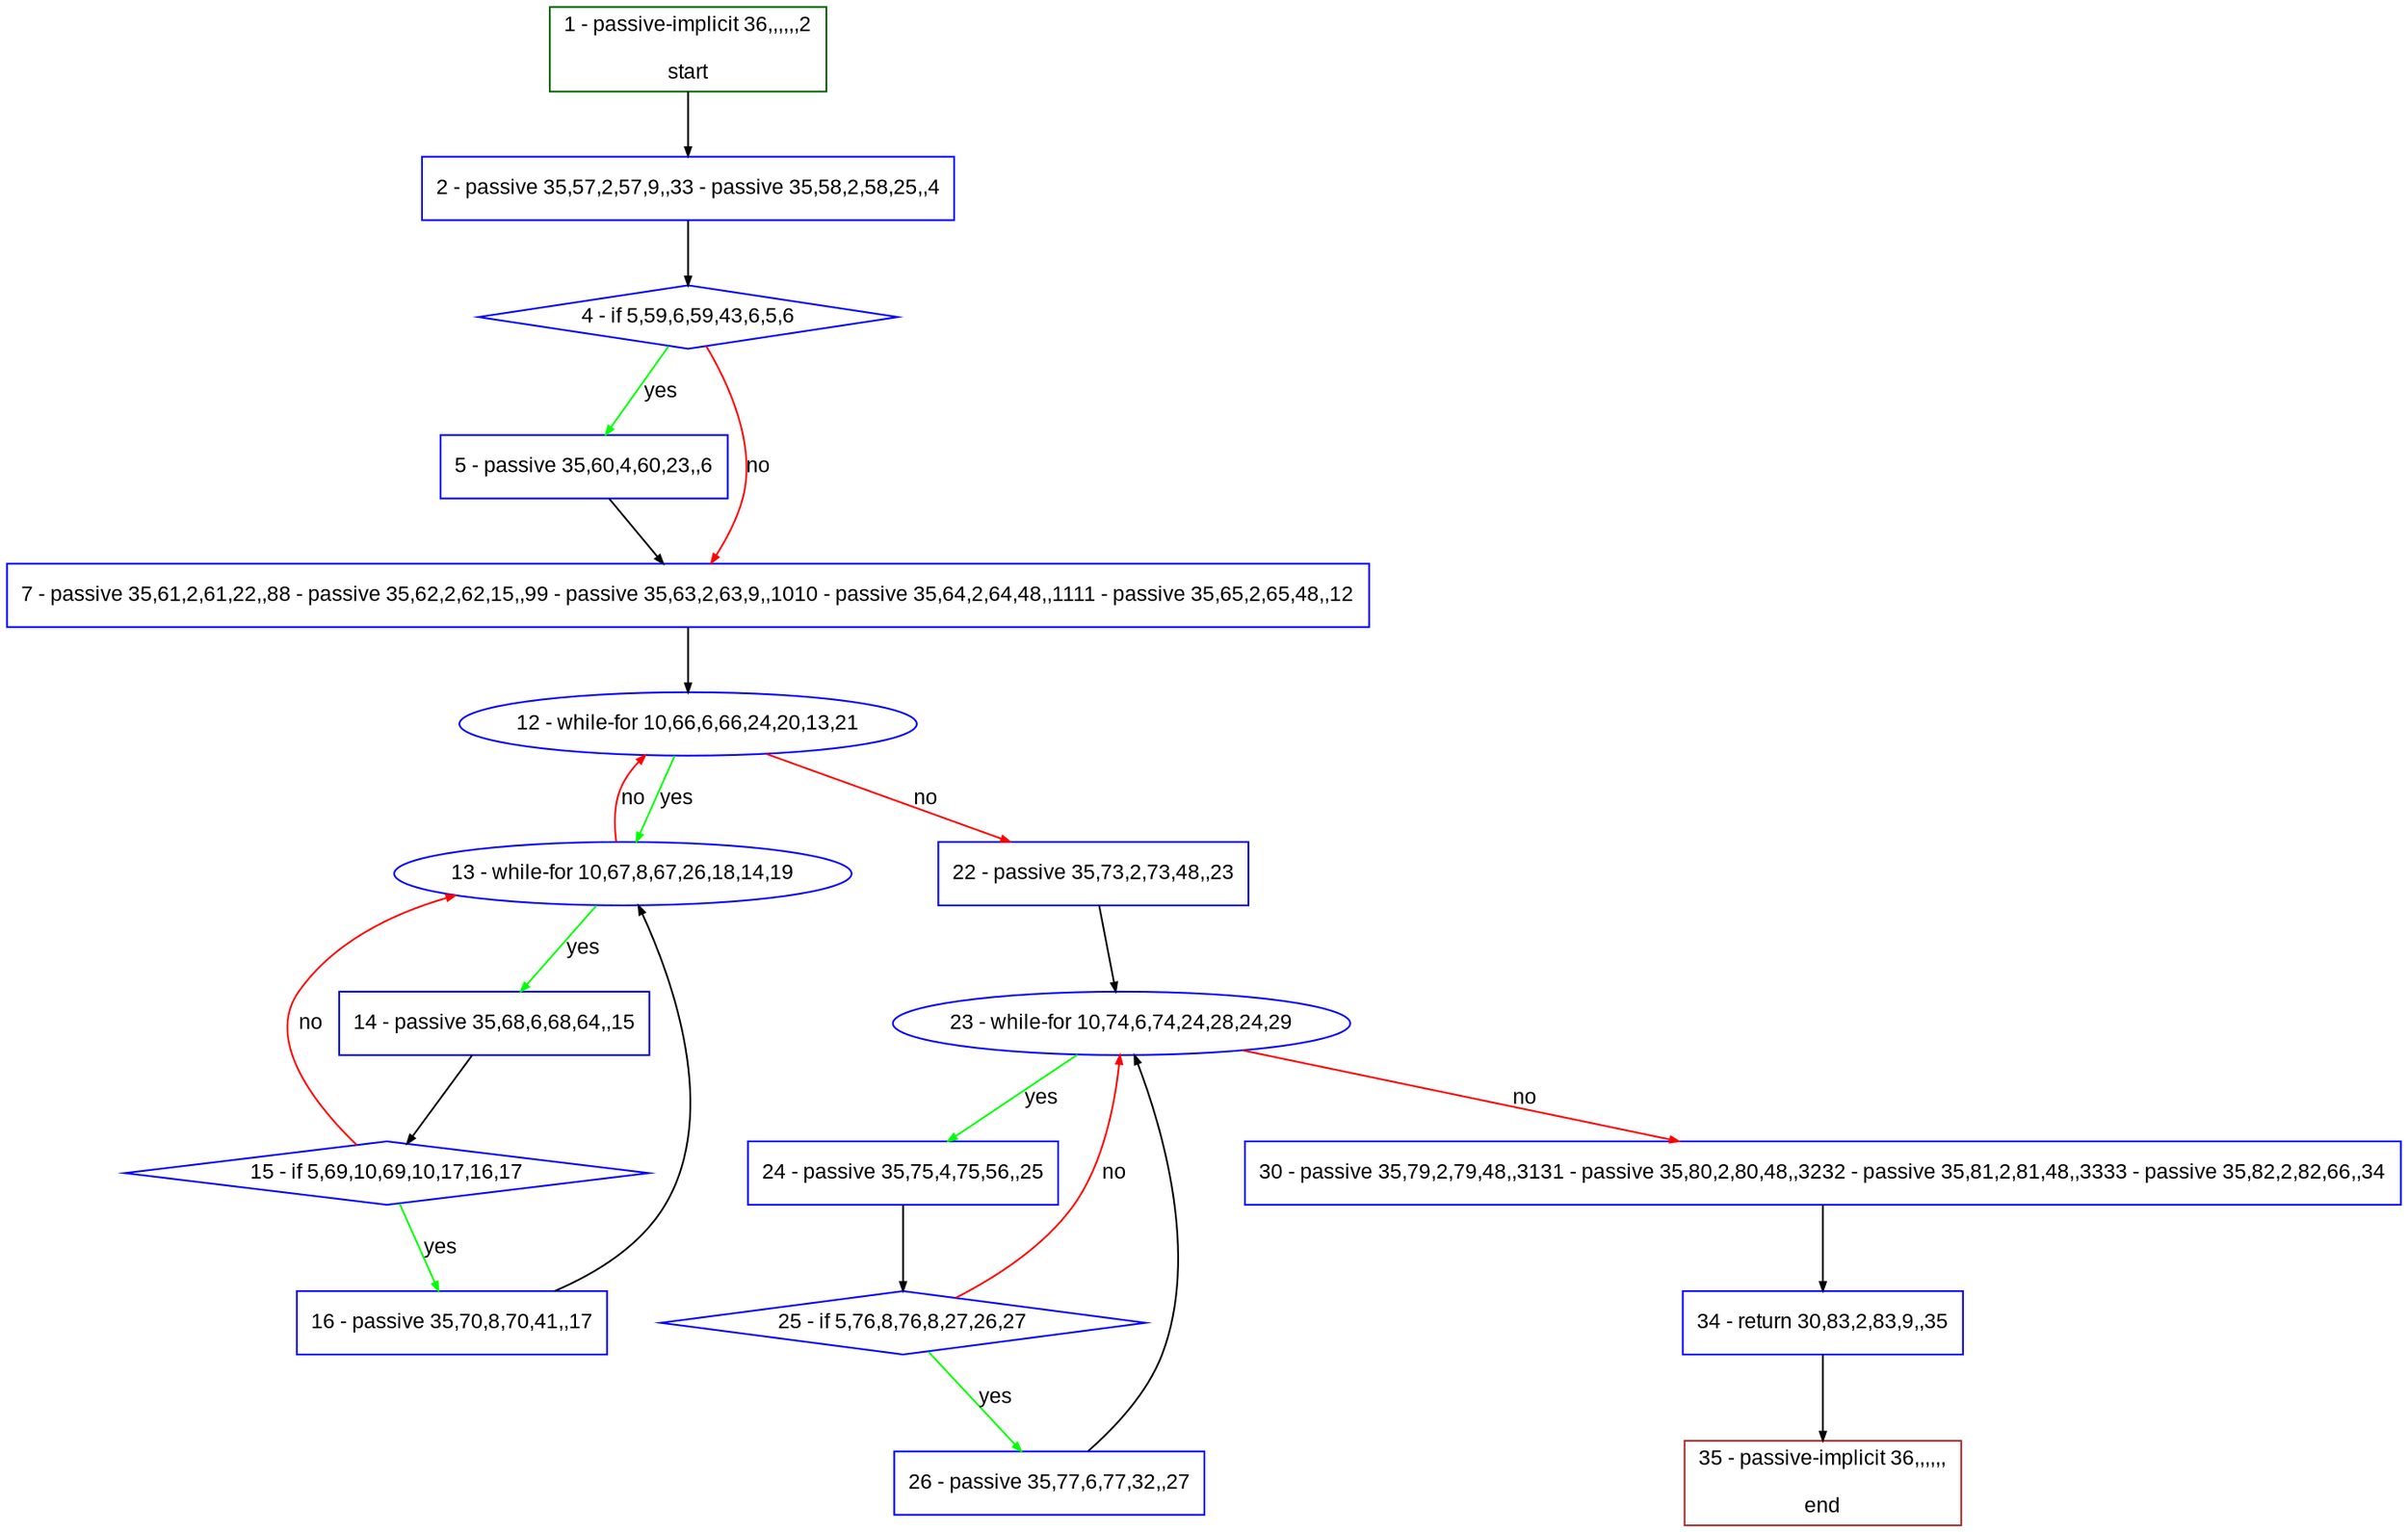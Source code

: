 digraph "" {
  graph [pack="true", label="", fontsize="12", packmode="clust", fontname="Arial", fillcolor="#FFFFCC", bgcolor="white", style="rounded,filled", compound="true"];
  node [node_initialized="no", label="", color="grey", fontsize="12", fillcolor="white", fontname="Arial", style="filled", shape="rectangle", compound="true", fixedsize="false"];
  edge [fontcolor="black", arrowhead="normal", arrowtail="none", arrowsize="0.5", ltail="", label="", color="black", fontsize="12", lhead="", fontname="Arial", dir="forward", compound="true"];
  __N1 [label="2 - passive 35,57,2,57,9,,33 - passive 35,58,2,58,25,,4", color="#0000ff", fillcolor="#ffffff", style="filled", shape="box"];
  __N2 [label="1 - passive-implicit 36,,,,,,2\n\nstart", color="#006400", fillcolor="#ffffff", style="filled", shape="box"];
  __N3 [label="4 - if 5,59,6,59,43,6,5,6", color="#0000ff", fillcolor="#ffffff", style="filled", shape="diamond"];
  __N4 [label="5 - passive 35,60,4,60,23,,6", color="#0000ff", fillcolor="#ffffff", style="filled", shape="box"];
  __N5 [label="7 - passive 35,61,2,61,22,,88 - passive 35,62,2,62,15,,99 - passive 35,63,2,63,9,,1010 - passive 35,64,2,64,48,,1111 - passive 35,65,2,65,48,,12", color="#0000ff", fillcolor="#ffffff", style="filled", shape="box"];
  __N6 [label="12 - while-for 10,66,6,66,24,20,13,21", color="#0000ff", fillcolor="#ffffff", style="filled", shape="oval"];
  __N7 [label="13 - while-for 10,67,8,67,26,18,14,19", color="#0000ff", fillcolor="#ffffff", style="filled", shape="oval"];
  __N8 [label="22 - passive 35,73,2,73,48,,23", color="#0000ff", fillcolor="#ffffff", style="filled", shape="box"];
  __N9 [label="14 - passive 35,68,6,68,64,,15", color="#0000ff", fillcolor="#ffffff", style="filled", shape="box"];
  __N10 [label="15 - if 5,69,10,69,10,17,16,17", color="#0000ff", fillcolor="#ffffff", style="filled", shape="diamond"];
  __N11 [label="16 - passive 35,70,8,70,41,,17", color="#0000ff", fillcolor="#ffffff", style="filled", shape="box"];
  __N12 [label="23 - while-for 10,74,6,74,24,28,24,29", color="#0000ff", fillcolor="#ffffff", style="filled", shape="oval"];
  __N13 [label="24 - passive 35,75,4,75,56,,25", color="#0000ff", fillcolor="#ffffff", style="filled", shape="box"];
  __N14 [label="30 - passive 35,79,2,79,48,,3131 - passive 35,80,2,80,48,,3232 - passive 35,81,2,81,48,,3333 - passive 35,82,2,82,66,,34", color="#0000ff", fillcolor="#ffffff", style="filled", shape="box"];
  __N15 [label="25 - if 5,76,8,76,8,27,26,27", color="#0000ff", fillcolor="#ffffff", style="filled", shape="diamond"];
  __N16 [label="26 - passive 35,77,6,77,32,,27", color="#0000ff", fillcolor="#ffffff", style="filled", shape="box"];
  __N17 [label="34 - return 30,83,2,83,9,,35", color="#0000ff", fillcolor="#ffffff", style="filled", shape="box"];
  __N18 [label="35 - passive-implicit 36,,,,,,\n\nend", color="#a52a2a", fillcolor="#ffffff", style="filled", shape="box"];
  __N2 -> __N1 [arrowhead="normal", arrowtail="none", color="#000000", label="", dir="forward"];
  __N1 -> __N3 [arrowhead="normal", arrowtail="none", color="#000000", label="", dir="forward"];
  __N3 -> __N4 [arrowhead="normal", arrowtail="none", color="#00ff00", label="yes", dir="forward"];
  __N3 -> __N5 [arrowhead="normal", arrowtail="none", color="#ff0000", label="no", dir="forward"];
  __N4 -> __N5 [arrowhead="normal", arrowtail="none", color="#000000", label="", dir="forward"];
  __N5 -> __N6 [arrowhead="normal", arrowtail="none", color="#000000", label="", dir="forward"];
  __N6 -> __N7 [arrowhead="normal", arrowtail="none", color="#00ff00", label="yes", dir="forward"];
  __N7 -> __N6 [arrowhead="normal", arrowtail="none", color="#ff0000", label="no", dir="forward"];
  __N6 -> __N8 [arrowhead="normal", arrowtail="none", color="#ff0000", label="no", dir="forward"];
  __N7 -> __N9 [arrowhead="normal", arrowtail="none", color="#00ff00", label="yes", dir="forward"];
  __N9 -> __N10 [arrowhead="normal", arrowtail="none", color="#000000", label="", dir="forward"];
  __N10 -> __N7 [arrowhead="normal", arrowtail="none", color="#ff0000", label="no", dir="forward"];
  __N10 -> __N11 [arrowhead="normal", arrowtail="none", color="#00ff00", label="yes", dir="forward"];
  __N11 -> __N7 [arrowhead="normal", arrowtail="none", color="#000000", label="", dir="forward"];
  __N8 -> __N12 [arrowhead="normal", arrowtail="none", color="#000000", label="", dir="forward"];
  __N12 -> __N13 [arrowhead="normal", arrowtail="none", color="#00ff00", label="yes", dir="forward"];
  __N12 -> __N14 [arrowhead="normal", arrowtail="none", color="#ff0000", label="no", dir="forward"];
  __N13 -> __N15 [arrowhead="normal", arrowtail="none", color="#000000", label="", dir="forward"];
  __N15 -> __N12 [arrowhead="normal", arrowtail="none", color="#ff0000", label="no", dir="forward"];
  __N15 -> __N16 [arrowhead="normal", arrowtail="none", color="#00ff00", label="yes", dir="forward"];
  __N16 -> __N12 [arrowhead="normal", arrowtail="none", color="#000000", label="", dir="forward"];
  __N14 -> __N17 [arrowhead="normal", arrowtail="none", color="#000000", label="", dir="forward"];
  __N17 -> __N18 [arrowhead="normal", arrowtail="none", color="#000000", label="", dir="forward"];
}
